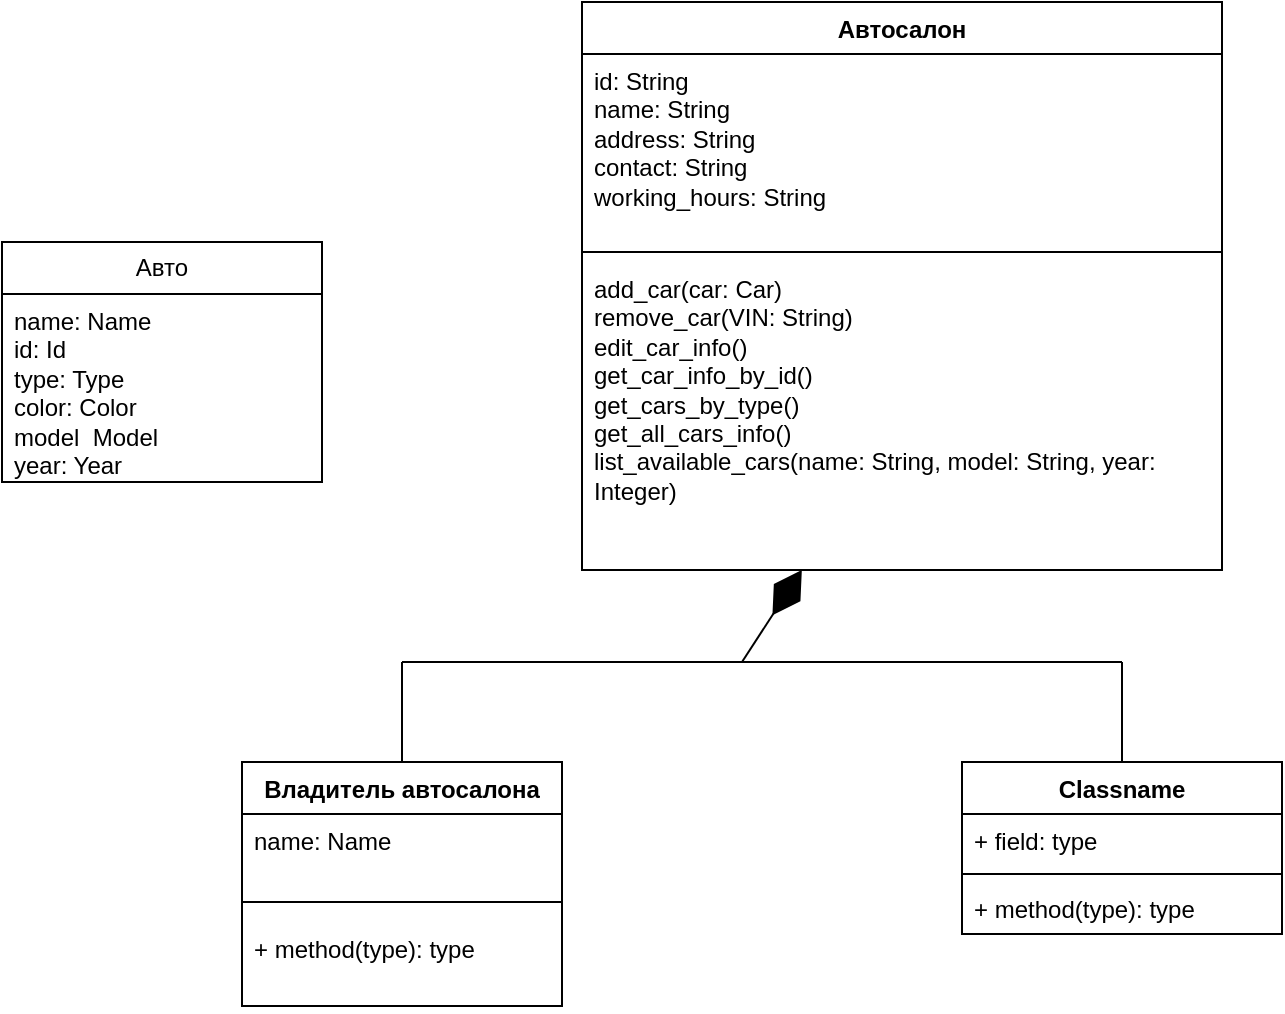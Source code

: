 <mxfile version="24.2.1" type="github">
  <diagram id="C5RBs43oDa-KdzZeNtuy" name="Page-1">
    <mxGraphModel dx="346" dy="431" grid="1" gridSize="10" guides="1" tooltips="1" connect="1" arrows="1" fold="1" page="1" pageScale="1" pageWidth="827" pageHeight="1169" math="0" shadow="0">
      <root>
        <mxCell id="WIyWlLk6GJQsqaUBKTNV-0" />
        <mxCell id="WIyWlLk6GJQsqaUBKTNV-1" parent="WIyWlLk6GJQsqaUBKTNV-0" />
        <mxCell id="hyq87sj_QkP1kDlbmHtQ-0" value="Автосалон" style="swimlane;fontStyle=1;align=center;verticalAlign=top;childLayout=stackLayout;horizontal=1;startSize=26;horizontalStack=0;resizeParent=1;resizeParentMax=0;resizeLast=0;collapsible=1;marginBottom=0;whiteSpace=wrap;html=1;" vertex="1" parent="WIyWlLk6GJQsqaUBKTNV-1">
          <mxGeometry x="370" y="20" width="320" height="284" as="geometry" />
        </mxCell>
        <mxCell id="hyq87sj_QkP1kDlbmHtQ-1" value="&lt;div&gt;id: String&lt;/div&gt;name: String&lt;div&gt;address: String&lt;/div&gt;&lt;div&gt;contact: String&lt;/div&gt;&lt;div&gt;working_hours: String&lt;/div&gt;" style="text;strokeColor=none;fillColor=none;align=left;verticalAlign=top;spacingLeft=4;spacingRight=4;overflow=hidden;rotatable=0;points=[[0,0.5],[1,0.5]];portConstraint=eastwest;whiteSpace=wrap;html=1;" vertex="1" parent="hyq87sj_QkP1kDlbmHtQ-0">
          <mxGeometry y="26" width="320" height="94" as="geometry" />
        </mxCell>
        <mxCell id="hyq87sj_QkP1kDlbmHtQ-2" value="" style="line;strokeWidth=1;fillColor=none;align=left;verticalAlign=middle;spacingTop=-1;spacingLeft=3;spacingRight=3;rotatable=0;labelPosition=right;points=[];portConstraint=eastwest;strokeColor=inherit;" vertex="1" parent="hyq87sj_QkP1kDlbmHtQ-0">
          <mxGeometry y="120" width="320" height="10" as="geometry" />
        </mxCell>
        <mxCell id="hyq87sj_QkP1kDlbmHtQ-3" value="add_car(car: Car)&lt;div&gt;remove_car(VIN: String)&lt;/div&gt;&lt;div&gt;edit_car_info()&lt;/div&gt;&lt;div&gt;get_car_info_by_id()&lt;/div&gt;&lt;div&gt;get_cars_by_type()&lt;/div&gt;&lt;div&gt;get_all_cars_info()&lt;/div&gt;&lt;div&gt;list_available_cars(name: String, model: String, year: Integer)&lt;/div&gt;&lt;div&gt;&lt;br&gt;&lt;/div&gt;" style="text;strokeColor=none;fillColor=none;align=left;verticalAlign=top;spacingLeft=4;spacingRight=4;overflow=hidden;rotatable=0;points=[[0,0.5],[1,0.5]];portConstraint=eastwest;whiteSpace=wrap;html=1;" vertex="1" parent="hyq87sj_QkP1kDlbmHtQ-0">
          <mxGeometry y="130" width="320" height="154" as="geometry" />
        </mxCell>
        <mxCell id="hyq87sj_QkP1kDlbmHtQ-7" value="Авто" style="swimlane;fontStyle=0;childLayout=stackLayout;horizontal=1;startSize=26;fillColor=none;horizontalStack=0;resizeParent=1;resizeParentMax=0;resizeLast=0;collapsible=1;marginBottom=0;whiteSpace=wrap;html=1;" vertex="1" parent="WIyWlLk6GJQsqaUBKTNV-1">
          <mxGeometry x="80" y="140" width="160" height="120" as="geometry" />
        </mxCell>
        <mxCell id="hyq87sj_QkP1kDlbmHtQ-8" value="&lt;div&gt;&lt;div&gt;name: Name&lt;/div&gt;&lt;div&gt;id: Id&lt;/div&gt;&lt;/div&gt;type: Type&lt;div&gt;color: Color&lt;/div&gt;&lt;div&gt;model&amp;nbsp; Model&amp;nbsp;&lt;/div&gt;&lt;div&gt;year: Year&lt;/div&gt;&lt;div&gt;&lt;br&gt;&lt;/div&gt;&lt;div&gt;&lt;br&gt;&lt;/div&gt;" style="text;strokeColor=none;fillColor=none;align=left;verticalAlign=top;spacingLeft=4;spacingRight=4;overflow=hidden;rotatable=0;points=[[0,0.5],[1,0.5]];portConstraint=eastwest;whiteSpace=wrap;html=1;" vertex="1" parent="hyq87sj_QkP1kDlbmHtQ-7">
          <mxGeometry y="26" width="160" height="94" as="geometry" />
        </mxCell>
        <mxCell id="hyq87sj_QkP1kDlbmHtQ-19" value="" style="endArrow=diamondThin;endFill=1;endSize=24;html=1;rounded=0;fontSize=12;curved=1;" edge="1" parent="WIyWlLk6GJQsqaUBKTNV-1" target="hyq87sj_QkP1kDlbmHtQ-3">
          <mxGeometry width="160" relative="1" as="geometry">
            <mxPoint x="450" y="350" as="sourcePoint" />
            <mxPoint x="590" y="600" as="targetPoint" />
          </mxGeometry>
        </mxCell>
        <mxCell id="hyq87sj_QkP1kDlbmHtQ-20" value="Владитель автосалона" style="swimlane;fontStyle=1;align=center;verticalAlign=top;childLayout=stackLayout;horizontal=1;startSize=26;horizontalStack=0;resizeParent=1;resizeParentMax=0;resizeLast=0;collapsible=1;marginBottom=0;whiteSpace=wrap;html=1;" vertex="1" parent="WIyWlLk6GJQsqaUBKTNV-1">
          <mxGeometry x="200" y="400" width="160" height="122" as="geometry" />
        </mxCell>
        <mxCell id="hyq87sj_QkP1kDlbmHtQ-21" value="name: Name&lt;div&gt;&lt;br&gt;&lt;/div&gt;" style="text;strokeColor=none;fillColor=none;align=left;verticalAlign=top;spacingLeft=4;spacingRight=4;overflow=hidden;rotatable=0;points=[[0,0.5],[1,0.5]];portConstraint=eastwest;whiteSpace=wrap;html=1;" vertex="1" parent="hyq87sj_QkP1kDlbmHtQ-20">
          <mxGeometry y="26" width="160" height="34" as="geometry" />
        </mxCell>
        <mxCell id="hyq87sj_QkP1kDlbmHtQ-22" value="" style="line;strokeWidth=1;fillColor=none;align=left;verticalAlign=middle;spacingTop=-1;spacingLeft=3;spacingRight=3;rotatable=0;labelPosition=right;points=[];portConstraint=eastwest;strokeColor=inherit;" vertex="1" parent="hyq87sj_QkP1kDlbmHtQ-20">
          <mxGeometry y="60" width="160" height="20" as="geometry" />
        </mxCell>
        <mxCell id="hyq87sj_QkP1kDlbmHtQ-23" value="+ method(type): type" style="text;strokeColor=none;fillColor=none;align=left;verticalAlign=top;spacingLeft=4;spacingRight=4;overflow=hidden;rotatable=0;points=[[0,0.5],[1,0.5]];portConstraint=eastwest;whiteSpace=wrap;html=1;" vertex="1" parent="hyq87sj_QkP1kDlbmHtQ-20">
          <mxGeometry y="80" width="160" height="42" as="geometry" />
        </mxCell>
        <mxCell id="hyq87sj_QkP1kDlbmHtQ-24" value="Classname" style="swimlane;fontStyle=1;align=center;verticalAlign=top;childLayout=stackLayout;horizontal=1;startSize=26;horizontalStack=0;resizeParent=1;resizeParentMax=0;resizeLast=0;collapsible=1;marginBottom=0;whiteSpace=wrap;html=1;" vertex="1" parent="WIyWlLk6GJQsqaUBKTNV-1">
          <mxGeometry x="560" y="400" width="160" height="86" as="geometry" />
        </mxCell>
        <mxCell id="hyq87sj_QkP1kDlbmHtQ-25" value="+ field: type" style="text;strokeColor=none;fillColor=none;align=left;verticalAlign=top;spacingLeft=4;spacingRight=4;overflow=hidden;rotatable=0;points=[[0,0.5],[1,0.5]];portConstraint=eastwest;whiteSpace=wrap;html=1;" vertex="1" parent="hyq87sj_QkP1kDlbmHtQ-24">
          <mxGeometry y="26" width="160" height="26" as="geometry" />
        </mxCell>
        <mxCell id="hyq87sj_QkP1kDlbmHtQ-26" value="" style="line;strokeWidth=1;fillColor=none;align=left;verticalAlign=middle;spacingTop=-1;spacingLeft=3;spacingRight=3;rotatable=0;labelPosition=right;points=[];portConstraint=eastwest;strokeColor=inherit;" vertex="1" parent="hyq87sj_QkP1kDlbmHtQ-24">
          <mxGeometry y="52" width="160" height="8" as="geometry" />
        </mxCell>
        <mxCell id="hyq87sj_QkP1kDlbmHtQ-27" value="+ method(type): type" style="text;strokeColor=none;fillColor=none;align=left;verticalAlign=top;spacingLeft=4;spacingRight=4;overflow=hidden;rotatable=0;points=[[0,0.5],[1,0.5]];portConstraint=eastwest;whiteSpace=wrap;html=1;" vertex="1" parent="hyq87sj_QkP1kDlbmHtQ-24">
          <mxGeometry y="60" width="160" height="26" as="geometry" />
        </mxCell>
        <mxCell id="hyq87sj_QkP1kDlbmHtQ-29" value="" style="endArrow=none;html=1;rounded=0;fontSize=12;startSize=8;endSize=8;curved=1;exitX=0.5;exitY=0;exitDx=0;exitDy=0;" edge="1" parent="WIyWlLk6GJQsqaUBKTNV-1">
          <mxGeometry width="50" height="50" relative="1" as="geometry">
            <mxPoint x="280" y="400" as="sourcePoint" />
            <mxPoint x="280" y="350" as="targetPoint" />
          </mxGeometry>
        </mxCell>
        <mxCell id="hyq87sj_QkP1kDlbmHtQ-30" value="" style="endArrow=none;html=1;rounded=0;fontSize=12;startSize=8;endSize=8;curved=1;exitX=0.5;exitY=0;exitDx=0;exitDy=0;" edge="1" parent="WIyWlLk6GJQsqaUBKTNV-1" source="hyq87sj_QkP1kDlbmHtQ-24">
          <mxGeometry width="50" height="50" relative="1" as="geometry">
            <mxPoint x="639.71" y="380" as="sourcePoint" />
            <mxPoint x="640" y="350" as="targetPoint" />
          </mxGeometry>
        </mxCell>
        <mxCell id="hyq87sj_QkP1kDlbmHtQ-31" value="" style="endArrow=none;html=1;rounded=0;fontSize=12;startSize=8;endSize=8;curved=1;" edge="1" parent="WIyWlLk6GJQsqaUBKTNV-1">
          <mxGeometry width="50" height="50" relative="1" as="geometry">
            <mxPoint x="280" y="350" as="sourcePoint" />
            <mxPoint x="450" y="350" as="targetPoint" />
          </mxGeometry>
        </mxCell>
        <mxCell id="hyq87sj_QkP1kDlbmHtQ-32" value="" style="endArrow=none;html=1;rounded=0;fontSize=12;startSize=8;endSize=8;curved=1;" edge="1" parent="WIyWlLk6GJQsqaUBKTNV-1">
          <mxGeometry width="50" height="50" relative="1" as="geometry">
            <mxPoint x="450" y="350" as="sourcePoint" />
            <mxPoint x="640" y="350" as="targetPoint" />
          </mxGeometry>
        </mxCell>
      </root>
    </mxGraphModel>
  </diagram>
</mxfile>
